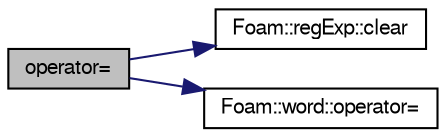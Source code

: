 digraph "operator="
{
  bgcolor="transparent";
  edge [fontname="FreeSans",fontsize="10",labelfontname="FreeSans",labelfontsize="10"];
  node [fontname="FreeSans",fontsize="10",shape=record];
  rankdir="LR";
  Node140 [label="operator=",height=0.2,width=0.4,color="black", fillcolor="grey75", style="filled", fontcolor="black"];
  Node140 -> Node141 [color="midnightblue",fontsize="10",style="solid",fontname="FreeSans"];
  Node141 [label="Foam::regExp::clear",height=0.2,width=0.4,color="black",URL="$a28538.html#a216aa851b887319029f25340267e59cb",tooltip="Release precompiled expression. "];
  Node140 -> Node142 [color="midnightblue",fontsize="10",style="solid",fontname="FreeSans"];
  Node142 [label="Foam::word::operator=",height=0.2,width=0.4,color="black",URL="$a28258.html#a10fa310e87cc05ca006af2c1362a9897"];
}
